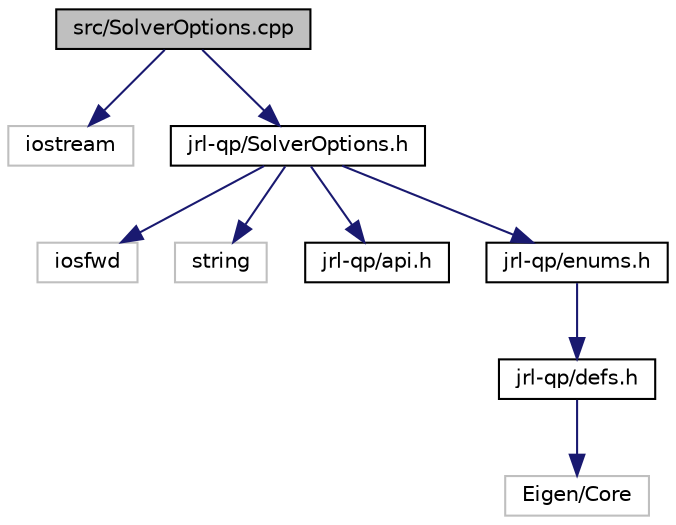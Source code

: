digraph "src/SolverOptions.cpp"
{
  edge [fontname="Helvetica",fontsize="10",labelfontname="Helvetica",labelfontsize="10"];
  node [fontname="Helvetica",fontsize="10",shape=record];
  Node0 [label="src/SolverOptions.cpp",height=0.2,width=0.4,color="black", fillcolor="grey75", style="filled", fontcolor="black"];
  Node0 -> Node1 [color="midnightblue",fontsize="10",style="solid",fontname="Helvetica"];
  Node1 [label="iostream",height=0.2,width=0.4,color="grey75", fillcolor="white", style="filled"];
  Node0 -> Node2 [color="midnightblue",fontsize="10",style="solid",fontname="Helvetica"];
  Node2 [label="jrl-qp/SolverOptions.h",height=0.2,width=0.4,color="black", fillcolor="white", style="filled",URL="$SolverOptions_8h.html"];
  Node2 -> Node3 [color="midnightblue",fontsize="10",style="solid",fontname="Helvetica"];
  Node3 [label="iosfwd",height=0.2,width=0.4,color="grey75", fillcolor="white", style="filled"];
  Node2 -> Node4 [color="midnightblue",fontsize="10",style="solid",fontname="Helvetica"];
  Node4 [label="string",height=0.2,width=0.4,color="grey75", fillcolor="white", style="filled"];
  Node2 -> Node5 [color="midnightblue",fontsize="10",style="solid",fontname="Helvetica"];
  Node5 [label="jrl-qp/api.h",height=0.2,width=0.4,color="black", fillcolor="white", style="filled",URL="$api_8h.html"];
  Node2 -> Node6 [color="midnightblue",fontsize="10",style="solid",fontname="Helvetica"];
  Node6 [label="jrl-qp/enums.h",height=0.2,width=0.4,color="black", fillcolor="white", style="filled",URL="$enums_8h.html"];
  Node6 -> Node7 [color="midnightblue",fontsize="10",style="solid",fontname="Helvetica"];
  Node7 [label="jrl-qp/defs.h",height=0.2,width=0.4,color="black", fillcolor="white", style="filled",URL="$defs_8h.html"];
  Node7 -> Node8 [color="midnightblue",fontsize="10",style="solid",fontname="Helvetica"];
  Node8 [label="Eigen/Core",height=0.2,width=0.4,color="grey75", fillcolor="white", style="filled"];
}
